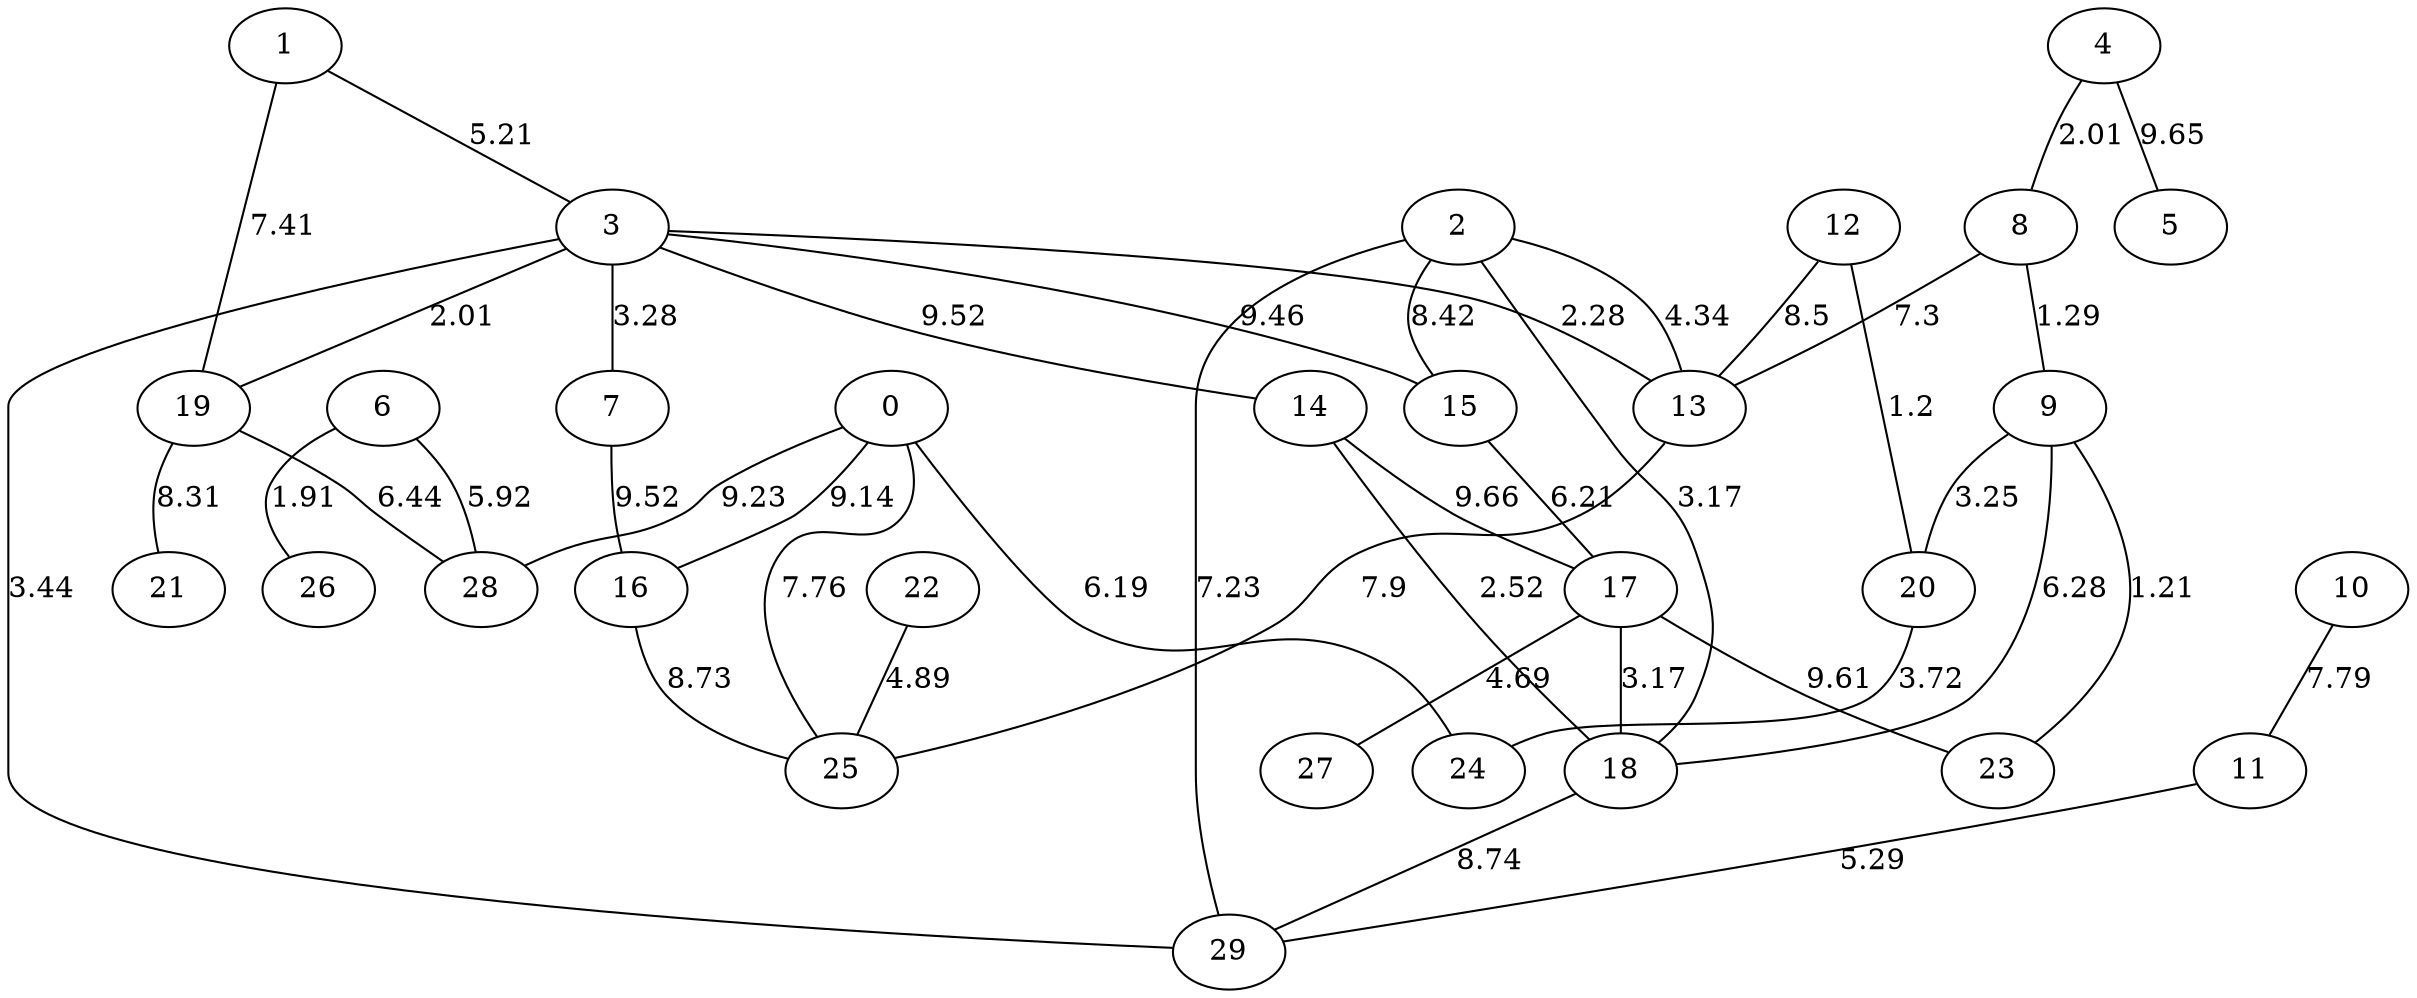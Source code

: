 graph G {
"0";
"1";
"2";
"3";
"4";
"5";
"6";
"7";
"8";
"9";
"10";
"11";
"12";
"13";
"14";
"15";
"16";
"17";
"18";
"19";
"20";
"21";
"22";
"23";
"24";
"25";
"26";
"27";
"28";
"29";
    "3" -- "15"[label="9.46", len="9.46"];
    "2" -- "29"[label="7.23", len="7.23"];
    "1" -- "3"[label="5.21", len="5.21"];
    "8" -- "13"[label="7.3", len="7.3"];
    "10" -- "11"[label="7.79", len="7.79"];
    "14" -- "17"[label="9.66", len="9.66"];
    "2" -- "18"[label="3.17", len="3.17"];
    "4" -- "8"[label="2.01", len="2.01"];
    "6" -- "28"[label="5.92", len="5.92"];
    "8" -- "9"[label="1.29", len="1.29"];
    "0" -- "16"[label="9.14", len="9.14"];
    "7" -- "16"[label="9.52", len="9.52"];
    "9" -- "18"[label="6.28", len="6.28"];
    "3" -- "7"[label="3.28", len="3.28"];
    "3" -- "14"[label="9.52", len="9.52"];
    "0" -- "28"[label="9.23", len="9.23"];
    "12" -- "20"[label="1.2", len="1.2"];
    "12" -- "13"[label="8.5", len="8.5"];
    "13" -- "25"[label="7.9", len="7.9"];
    "0" -- "24"[label="6.19", len="6.19"];
    "14" -- "18"[label="2.52", len="2.52"];
    "2" -- "13"[label="4.34", len="4.34"];
    "17" -- "23"[label="9.61", len="9.61"];
    "16" -- "25"[label="8.73", len="8.73"];
    "19" -- "21"[label="8.31", len="8.31"];
    "19" -- "28"[label="6.44", len="6.44"];
    "9" -- "20"[label="3.25", len="3.25"];
    "3" -- "13"[label="2.28", len="2.28"];
    "0" -- "25"[label="7.76", len="7.76"];
    "4" -- "5"[label="9.65", len="9.65"];
    "1" -- "19"[label="7.41", len="7.41"];
    "3" -- "19"[label="2.01", len="2.01"];
    "6" -- "26"[label="1.91", len="1.91"];
    "17" -- "27"[label="4.69", len="4.69"];
    "15" -- "17"[label="6.21", len="6.21"];
    "17" -- "18"[label="3.17", len="3.17"];
    "22" -- "25"[label="4.89", len="4.89"];
    "20" -- "24"[label="3.72", len="3.72"];
    "9" -- "23"[label="1.21", len="1.21"];
    "11" -- "29"[label="5.29", len="5.29"];
    "18" -- "29"[label="8.74", len="8.74"];
    "3" -- "29"[label="3.44", len="3.44"];
    "2" -- "15"[label="8.42", len="8.42"];
}
